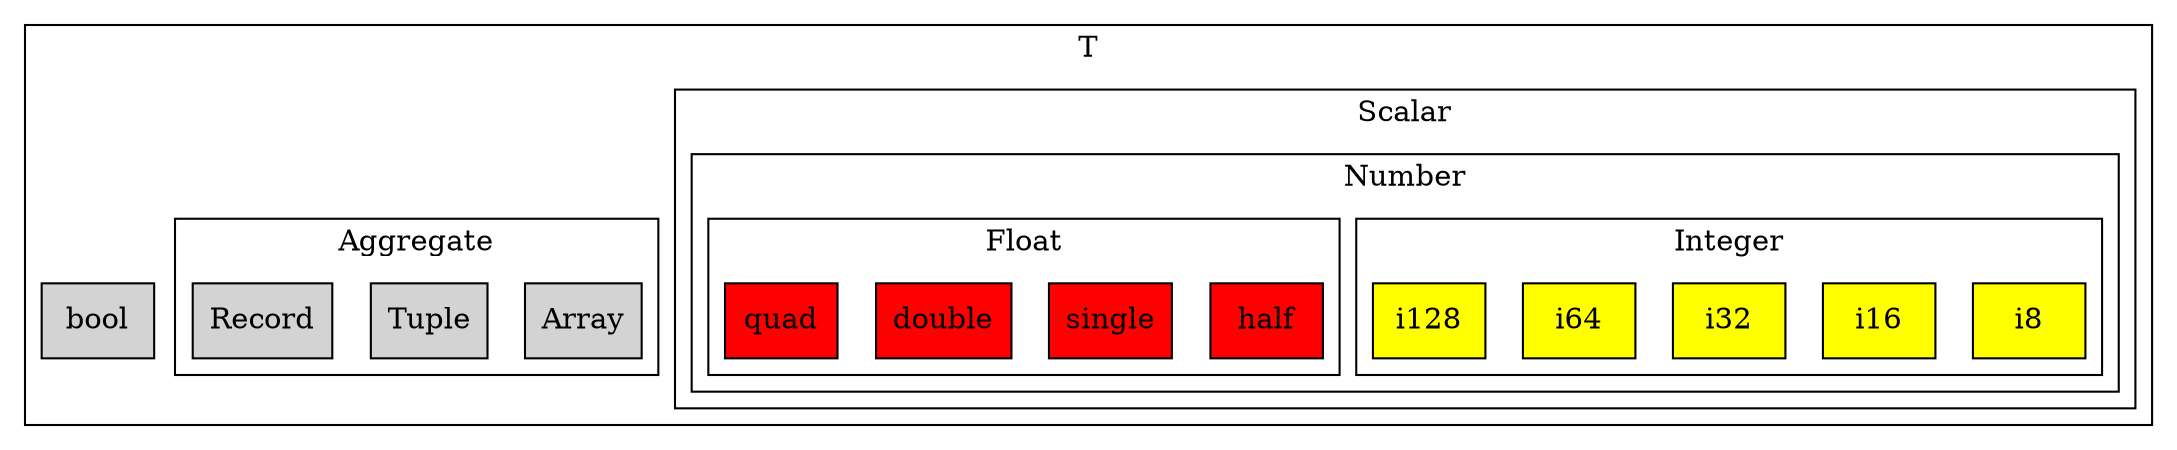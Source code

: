 digraph hierarchy {
  node [style=filled, shape=box];

  subgraph cluster_T {
    label = "T";

    "bool";

    subgraph cluster_Scalar {
      label = "Scalar";      

      subgraph cluster_Number {
        label = "Number";

        subgraph cluster_Integer {
          label = "Integer";
          node [fillcolor=yellow];

          "i8";
          "i16";
          "i32";
          "i64";
          "i128";
        }

        subgraph cluster_Float {
          label = "Float";
          node [fillcolor=red];

          "half";
          "single";
          "double";
          "quad";
        }
      }
    }

    subgraph cluster_Aggregate {
      label = "Aggregate";

      "Array";
      "Tuple";
      "Record";
    }
  }
}
